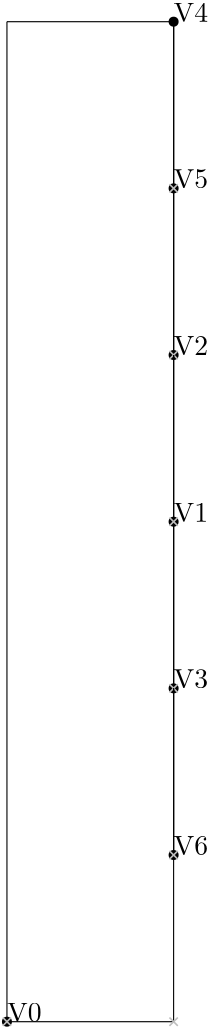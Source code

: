 <?xml version="1.0"?>
    <!DOCTYPE ipe SYSTEM "ipe.dtd">
    <ipe version="70005" creator="Ipe 7.1.4">
    <info created="D:20131106154934" modified="D:20131106160041"/>
    <preamble>\usepackage[english]{babel}</preamble>
    <ipestyle name="basic">
    <symbol name="arrow/arc(spx)">
    <path stroke="sym-stroke" fill="sym-stroke" pen="sym-pen">
    0 0 m
    -1 0.333 l
    -1 -0.333 l
    h
    </path>
    </symbol>
    <symbol name="arrow/farc(spx)">
    <path stroke="sym-stroke" fill="white" pen="sym-pen">
    0 0 m
    -1 0.333 l
    -1 -0.333 l
    h
    </path>
    </symbol>
    <symbol name="mark/circle(sx)" transformations="translations">
    <path fill="sym-stroke">
    0.6 0 0 0.6 0 0 e
    0.4 0 0 0.4 0 0 e
    </path>
    </symbol>
    <symbol name="mark/disk(sx)" transformations="translations">
    <path fill="sym-stroke">
    0.6 0 0 0.6 0 0 e
    </path>
    </symbol>
    <symbol name="mark/fdisk(sfx)" transformations="translations">
    <group>
    <path fill="sym-fill">
    0.5 0 0 0.5 0 0 e
    </path>
    <path fill="sym-stroke" fillrule="eofill">
    0.6 0 0 0.6 0 0 e
    0.4 0 0 0.4 0 0 e
    </path>
    </group>
    </symbol>
    <symbol name="mark/box(sx)" transformations="translations">
    <path fill="sym-stroke" fillrule="eofill">
    -0.6 -0.6 m
    0.6 -0.6 l
    0.6 0.6 l
    -0.6 0.6 l
    h
    -0.4 -0.4 m
    0.4 -0.4 l
    0.4 0.4 l
    -0.4 0.4 l
    h
    </path>
    </symbol>
    <symbol name="mark/square(sx)" transformations="translations">
    <path fill="sym-stroke">
    -0.6 -0.6 m
    0.6 -0.6 l
    0.6 0.6 l
    -0.6 0.6 l
    h
    </path>
    </symbol>
    <symbol name="mark/fsquare(sfx)" transformations="translations">
    <group>
    <path fill="sym-fill">
    -0.5 -0.5 m
    0.5 -0.5 l
    0.5 0.5 l
    -0.5 0.5 l
    h
    </path>
    <path fill="sym-stroke" fillrule="eofill">
    -0.6 -0.6 m
    0.6 -0.6 l
    0.6 0.6 l
    -0.6 0.6 l
    h
    -0.4 -0.4 m
    0.4 -0.4 l
    0.4 0.4 l
    -0.4 0.4 l
    h
    </path>
    </group>
    </symbol>
    <symbol name="mark/cross(sx)" transformations="translations">
    <group>
    <path fill="sym-stroke">
    -0.43 -0.57 m
    0.57 0.43 l
    0.43 0.57 l
    -0.57 -0.43 l
    h
    </path>
    <path fill="sym-stroke">
    -0.43 0.57 m
    0.57 -0.43 l
    0.43 -0.57 l
    -0.57 0.43 l
    h
    </path>
    </group>
    </symbol>
    <symbol name="arrow/fnormal(spx)">
    <path stroke="sym-stroke" fill="white" pen="sym-pen">
    0 0 m
    -1 0.333 l
    -1 -0.333 l
    h
    </path>
    </symbol>
    <symbol name="arrow/pointed(spx)">
    <path stroke="sym-stroke" fill="sym-stroke" pen="sym-pen">
    0 0 m
    -1 0.333 l
    -0.8 0 l
    -1 -0.333 l
    h
    </path>
    </symbol>
    <symbol name="arrow/fpointed(spx)">
    <path stroke="sym-stroke" fill="white" pen="sym-pen">
    0 0 m
    -1 0.333 l
    -0.8 0 l
    -1 -0.333 l
    h
    </path>
    </symbol>
    <symbol name="arrow/linear(spx)">
    <path stroke="sym-stroke" pen="sym-pen">
    -1 0.333 m
    0 0 l
    -1 -0.333 l
    </path>
    </symbol>
    <symbol name="arrow/fdouble(spx)">
    <path stroke="sym-stroke" fill="white" pen="sym-pen">
    0 0 m
    -1 0.333 l
    -1 -0.333 l
    h
    -1 0 m
    -2 0.333 l
    -2 -0.333 l
    h
    </path>
    </symbol>
    <symbol name="arrow/double(spx)">
    <path stroke="sym-stroke" fill="sym-stroke" pen="sym-pen">
    0 0 m
    -1 0.333 l
    -1 -0.333 l
    h
    -1 0 m
    -2 0.333 l
    -2 -0.333 l
    h
    </path>
    </symbol>
    <pen name="heavier" value="0.8"/>
    <pen name="fat" value="1.2"/>
    <pen name="ultrafat" value="2"/>
    <symbolsize name="large" value="5"/>
    <symbolsize name="small" value="2"/>
    <symbolsize name="tiny" value="1.1"/>
    <arrowsize name="large" value="10"/>
    <arrowsize name="small" value="5"/>
    <arrowsize name="tiny" value="3"/>
    <color name="red" value="1 0 0"/>
    <color name="green" value="0 1 0"/>
    <color name="blue" value="0 0 1"/>
    <color name="yellow" value="1 1 0"/>
    <color name="orange" value="1 0.647 0"/>
    <color name="gold" value="1 0.843 0"/>
    <color name="purple" value="0.627 0.125 0.941"/>
    <color name="gray" value="0.745"/>
    <color name="brown" value="0.647 0.165 0.165"/>
    <color name="navy" value="0 0 0.502"/>
    <color name="pink" value="1 0.753 0.796"/>
    <color name="seagreen" value="0.18 0.545 0.341"/>
    <color name="turquoise" value="0.251 0.878 0.816"/>
    <color name="violet" value="0.933 0.51 0.933"/>
    <color name="darkblue" value="0 0 0.545"/>
    <color name="darkcyan" value="0 0.545 0.545"/>
    <color name="darkgray" value="0.663"/>
    <color name="darkgreen" value="0 0.392 0"/>
    <color name="darkmagenta" value="0.545 0 0.545"/>
    <color name="darkorange" value="1 0.549 0"/>
    <color name="darkred" value="0.545 0 0"/>
    <color name="lightblue" value="0.678 0.847 0.902"/>
    <color name="lightcyan" value="0.878 1 1"/>
    <color name="lightgray" value="0.827"/>
    <color name="lightgreen" value="0.565 0.933 0.565"/>
    <color name="lightyellow" value="1 1 0.878"/>
    <dashstyle name="dashed" value="[4] 0"/>
    <dashstyle name="dotted" value="[1 3] 0"/>
    <dashstyle name="dash dotted" value="[4 2 1 2] 0"/>
    <dashstyle name="dash dot dotted" value="[4 2 1 2 1 2] 0"/>
    <textsize name="large" value="\large"/>
    <textsize name="Large" value="\Large"/>
    <textsize name="LARGE" value="\LARGE"/>
    <textsize name="huge" value="\huge"/>
    <textsize name="Huge" value="\Huge"/>
    <textsize name="small" value="\small"/>
    <textsize name="footnote" value="\footnotesize"/>
    <textsize name="tiny" value="\tiny"/>
    <textstyle name="center" begin="\begin{center}" end="\end{center}"/>
    <textstyle name="itemize" begin="\begin{itemize}" end="\end{itemize}"/>
    <textstyle name="item" begin="\begin{itemize}\item{}" end="\end{itemize}"/>
    <gridsize name="4 pts" value="4"/>
    <gridsize name="8 pts (~3 mm)" value="8"/>
    <gridsize name="16 pts (~6 mm)" value="16"/>
    <gridsize name="32 pts (~12 mm)" value="32"/>
    <gridsize name="10 pts (~3.5 mm)" value="10"/>
    <gridsize name="20 pts (~7 mm)" value="20"/>
    <gridsize name="14 pts (~5 mm)" value="14"/>
    <gridsize name="28 pts (~10 mm)" value="28"/>
    <gridsize name="56 pts (~20 mm)" value="56"/>
    <anglesize name="90 deg" value="90"/>
    <anglesize name="60 deg" value="60"/>
    <anglesize name="45 deg" value="45"/>
    <anglesize name="30 deg" value="30"/>
    <anglesize name="22.5 deg" value="22.5"/>
    <tiling name="falling" angle="-60" step="4" width="1"/>
    <tiling name="rising" angle="30" step="4" width="1"/>
    <layout paper="1000 1000" origin="0 0" frame="1000 1000" skip="32" crop="yes"/>
    </ipestyle>
    <page>
    <layer name="alpha"/>
    <view layers="alpha" active="alpha"/>
<use name="mark/disk(sx)" pos="400 500" size="normal" stroke="black"/>
<text transformations="translations" pos="400 500" stroke="black" type="label" width="190" height="10" depth="0" valign="baseline" size="normal">V0</text><use name="mark/disk(sx)" pos="460 680" size="normal" stroke="black"/>
<text transformations="translations" pos="460 680" stroke="black" type="label" width="190" height="10" depth="0" valign="baseline" size="normal">V1</text><use name="mark/disk(sx)" pos="460 740" size="normal" stroke="black"/>
<text transformations="translations" pos="460 740" stroke="black" type="label" width="190" height="10" depth="0" valign="baseline" size="normal">V2</text><use name="mark/disk(sx)" pos="460 620" size="normal" stroke="black"/>
<text transformations="translations" pos="460 620" stroke="black" type="label" width="190" height="10" depth="0" valign="baseline" size="normal">V3</text><use name="mark/disk(sx)" pos="460 860" size="normal" stroke="black"/>
<text transformations="translations" pos="460 860" stroke="black" type="label" width="190" height="10" depth="0" valign="baseline" size="normal">V4</text><use name="mark/disk(sx)" pos="460 800" size="normal" stroke="black"/>
<text transformations="translations" pos="460 800" stroke="black" type="label" width="190" height="10" depth="0" valign="baseline" size="normal">V5</text><use name="mark/disk(sx)" pos="460 560" size="normal" stroke="black"/>
<text transformations="translations" pos="460 560" stroke="black" type="label" width="190" height="10" depth="0" valign="baseline" size="normal">V6</text><path stroke="black" pen="normal" dash="normal">
 460 680 m
 460 620 l
 </path>
<path stroke="black" pen="normal" dash="normal">
 460 620 m
 460 620 l
 </path>
<path stroke="black" pen="normal" dash="normal">
 460 620 m
 460 680 l
 </path>
<path stroke="black" pen="normal" dash="normal">
 460 680 m
 460 680 l
 </path>
<path stroke="black" pen="normal" dash="normal">
 460 620 m
 460 680 l
 </path>
<use name="mark/cross(sx)" pos="460 620" size="normal" stroke="gray"/>
<path stroke="black" pen="normal" dash="normal">
 460 800 m
 460 740 l
 </path>
<path stroke="black" pen="normal" dash="normal">
 460 740 m
 460 740 l
 </path>
<path stroke="black" pen="normal" dash="normal">
 460 740 m
 460 800 l
 </path>
<path stroke="black" pen="normal" dash="normal">
 460 800 m
 460 800 l
 </path>
<path stroke="black" pen="normal" dash="normal">
 460 740 m
 460 800 l
 </path>
<use name="mark/cross(sx)" pos="460 740" size="normal" stroke="gray"/>
<path stroke="black" pen="normal" dash="normal">
 460 560 m
 460 500 l
 </path>
<path stroke="black" pen="normal" dash="normal">
 460 500 m
 460 500 l
 </path>
<path stroke="black" pen="normal" dash="normal">
 400 500 m
 460 500 l
 </path>
<path stroke="black" pen="normal" dash="normal">
 460 500 m
 460 500 l
 </path>
<path stroke="black" pen="normal" dash="normal">
 460 500 m
 460 500 l
 </path>
<use name="mark/cross(sx)" pos="460 500" size="normal" stroke="gray"/>
<path stroke="black" pen="normal" dash="normal">
 400 500 m
 400 560 l
 </path>
<path stroke="black" pen="normal" dash="normal">
 400 560 m
 400 560 l
 </path>
<path stroke="black" pen="normal" dash="normal">
 460 860 m
 400 860 l
 </path>
<path stroke="black" pen="normal" dash="normal">
 400 860 m
 400 860 l
 </path>
<path stroke="black" pen="normal" dash="normal">
 400 560 m
 400 860 l
 </path>
<use name="mark/cross(sx)" pos="400 500" size="normal" stroke="gray"/>
<path stroke="black" pen="normal" dash="normal">
 460 860 m
 460 800 l
 </path>
<path stroke="black" pen="normal" dash="normal">
 460 800 m
 460 800 l
 </path>
<path stroke="black" pen="normal" dash="normal">
 460 800 m
 460 860 l
 </path>
<path stroke="black" pen="normal" dash="normal">
 460 860 m
 460 860 l
 </path>
<path stroke="black" pen="normal" dash="normal">
 460 800 m
 460 860 l
 </path>
<use name="mark/cross(sx)" pos="460 800" size="normal" stroke="gray"/>
<path stroke="black" pen="normal" dash="normal">
 460 620 m
 460 560 l
 </path>
<path stroke="black" pen="normal" dash="normal">
 460 560 m
 460 560 l
 </path>
<path stroke="black" pen="normal" dash="normal">
 460 560 m
 460 620 l
 </path>
<path stroke="black" pen="normal" dash="normal">
 460 620 m
 460 620 l
 </path>
<path stroke="black" pen="normal" dash="normal">
 460 560 m
 460 620 l
 </path>
<use name="mark/cross(sx)" pos="460 560" size="normal" stroke="gray"/>
<path stroke="black" pen="normal" dash="normal">
 460 740 m
 460 680 l
 </path>
<path stroke="black" pen="normal" dash="normal">
 460 680 m
 460 680 l
 </path>
<path stroke="black" pen="normal" dash="normal">
 460 680 m
 460 740 l
 </path>
<path stroke="black" pen="normal" dash="normal">
 460 740 m
 460 740 l
 </path>
<path stroke="black" pen="normal" dash="normal">
 460 680 m
 460 740 l
 </path>
<use name="mark/cross(sx)" pos="460 680" size="normal" stroke="gray"/>
</page>
</ipe>
